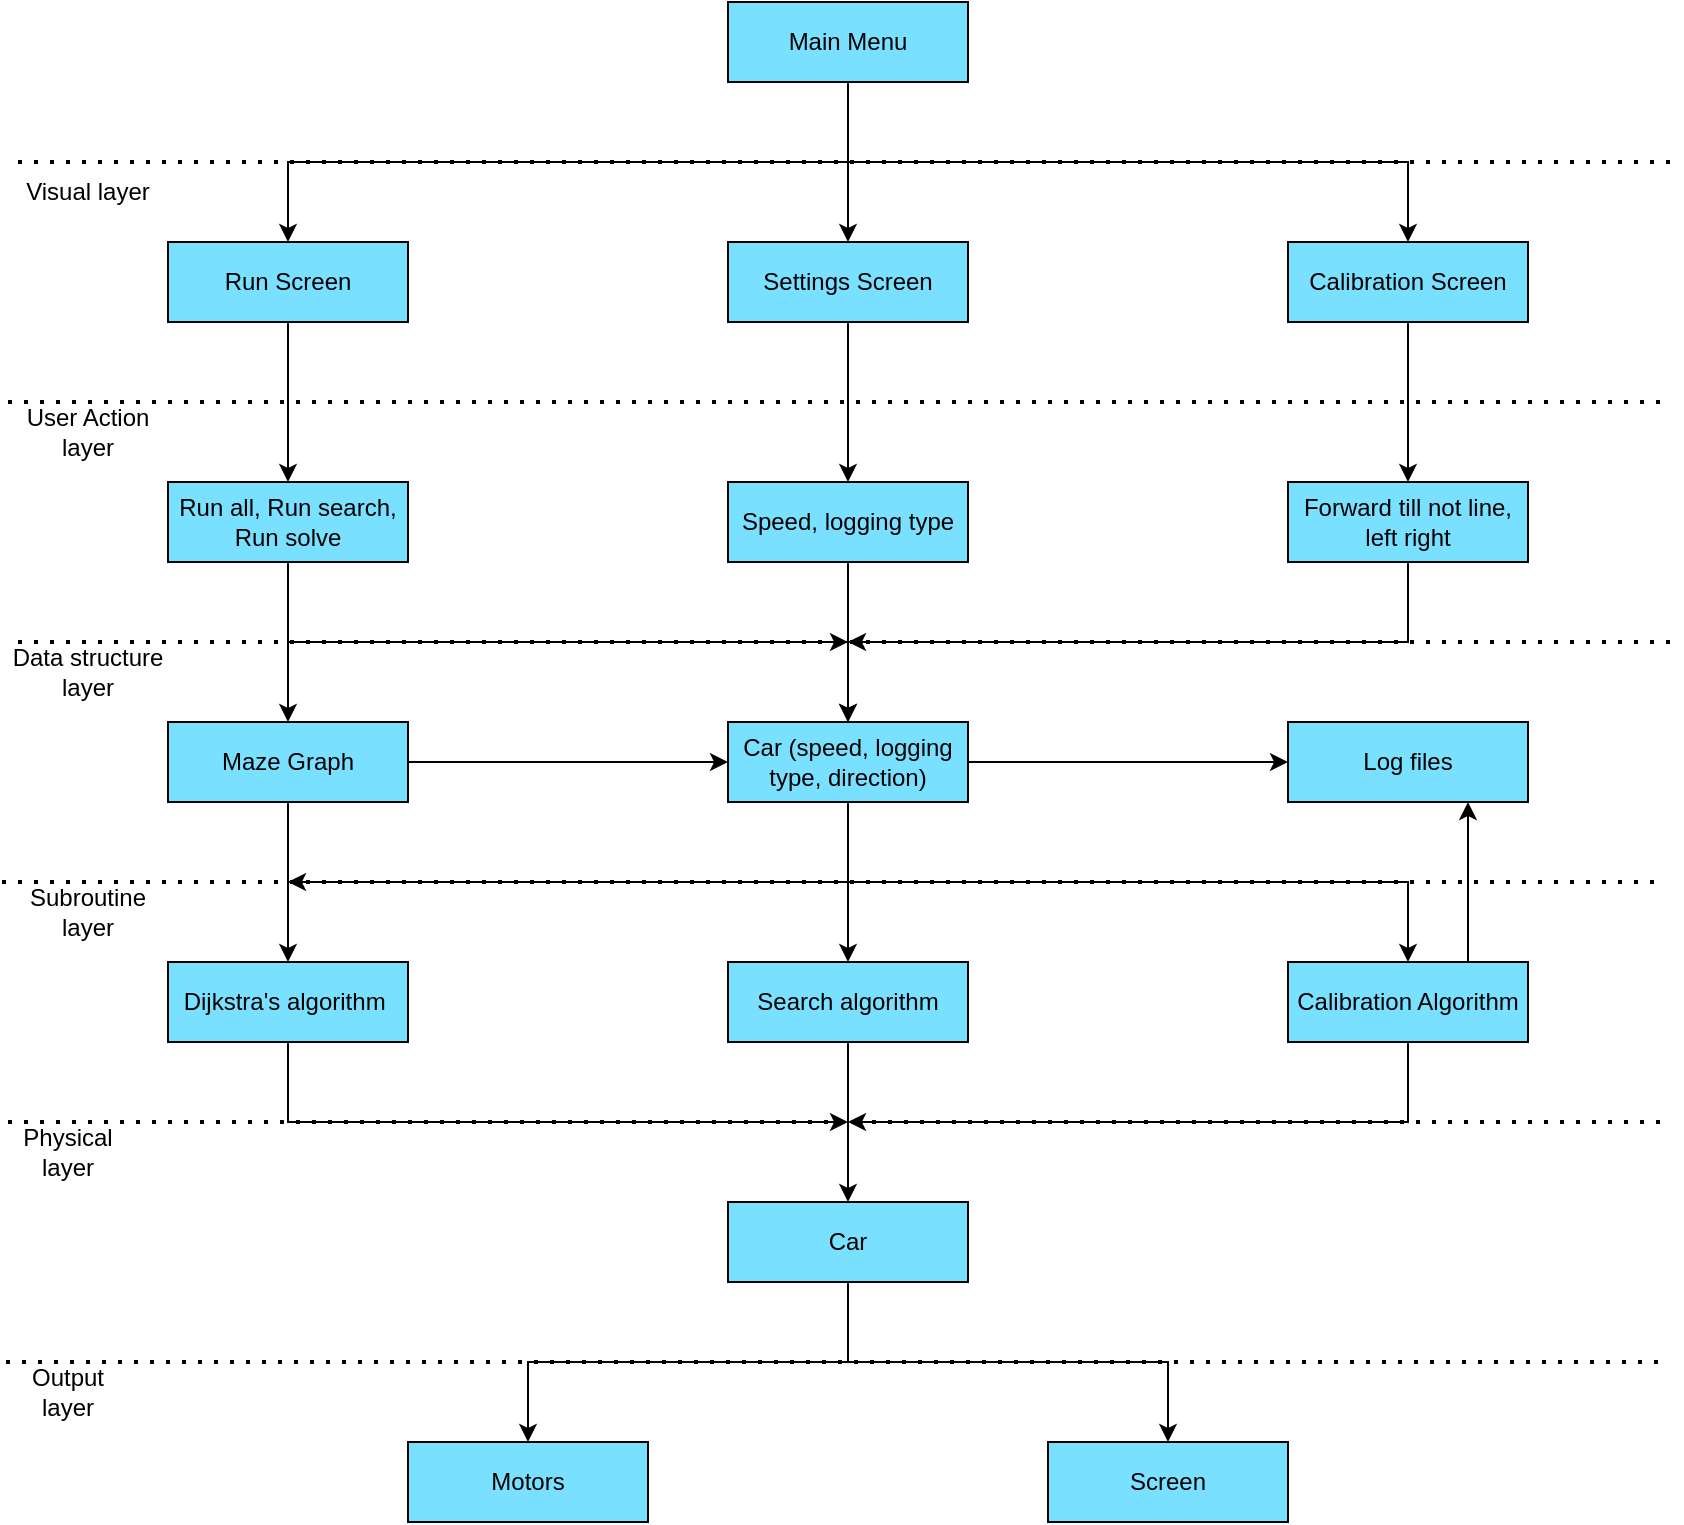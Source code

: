 <mxfile version="20.5.3" type="device"><diagram id="nQzQLeUn00zasdM9hyCi" name="Page-1"><mxGraphModel dx="2249" dy="772" grid="1" gridSize="10" guides="1" tooltips="1" connect="1" arrows="1" fold="1" page="1" pageScale="1" pageWidth="827" pageHeight="1169" math="0" shadow="0"><root><mxCell id="0"/><mxCell id="1" parent="0"/><mxCell id="uEZFOiQ9GfCFmUN0sbp2-1" value="Main Menu" style="rounded=0;whiteSpace=wrap;html=1;fillColor=#7AE0FF;" vertex="1" parent="1"><mxGeometry x="360" y="40" width="120" height="40" as="geometry"/></mxCell><mxCell id="uEZFOiQ9GfCFmUN0sbp2-3" value="Run Screen" style="rounded=0;whiteSpace=wrap;html=1;fillColor=#7AE0FF;" vertex="1" parent="1"><mxGeometry x="80" y="160" width="120" height="40" as="geometry"/></mxCell><mxCell id="uEZFOiQ9GfCFmUN0sbp2-4" value="Settings Screen" style="rounded=0;whiteSpace=wrap;html=1;fillColor=#7AE0FF;" vertex="1" parent="1"><mxGeometry x="360" y="160" width="120" height="40" as="geometry"/></mxCell><mxCell id="uEZFOiQ9GfCFmUN0sbp2-5" value="Calibration Screen" style="rounded=0;whiteSpace=wrap;html=1;fillColor=#7AE0FF;" vertex="1" parent="1"><mxGeometry x="640" y="160" width="120" height="40" as="geometry"/></mxCell><mxCell id="uEZFOiQ9GfCFmUN0sbp2-8" value="" style="endArrow=classic;html=1;rounded=0;entryX=0.5;entryY=0;entryDx=0;entryDy=0;exitX=0.5;exitY=1;exitDx=0;exitDy=0;" edge="1" parent="1" source="uEZFOiQ9GfCFmUN0sbp2-1" target="uEZFOiQ9GfCFmUN0sbp2-3"><mxGeometry width="50" height="50" relative="1" as="geometry"><mxPoint x="420" y="130" as="sourcePoint"/><mxPoint x="440" y="370" as="targetPoint"/><Array as="points"><mxPoint x="420" y="120"/><mxPoint x="140" y="120"/></Array></mxGeometry></mxCell><mxCell id="uEZFOiQ9GfCFmUN0sbp2-9" value="" style="endArrow=classic;html=1;rounded=0;entryX=0.5;entryY=0;entryDx=0;entryDy=0;" edge="1" parent="1" target="uEZFOiQ9GfCFmUN0sbp2-4"><mxGeometry width="50" height="50" relative="1" as="geometry"><mxPoint x="420" y="80" as="sourcePoint"/><mxPoint x="440" y="370" as="targetPoint"/></mxGeometry></mxCell><mxCell id="uEZFOiQ9GfCFmUN0sbp2-10" value="" style="endArrow=classic;html=1;rounded=0;exitX=0.5;exitY=1;exitDx=0;exitDy=0;entryX=0.5;entryY=0;entryDx=0;entryDy=0;" edge="1" parent="1" source="uEZFOiQ9GfCFmUN0sbp2-1" target="uEZFOiQ9GfCFmUN0sbp2-5"><mxGeometry width="50" height="50" relative="1" as="geometry"><mxPoint x="390" y="420" as="sourcePoint"/><mxPoint x="440" y="370" as="targetPoint"/><Array as="points"><mxPoint x="420" y="120"/><mxPoint x="700" y="120"/></Array></mxGeometry></mxCell><mxCell id="uEZFOiQ9GfCFmUN0sbp2-11" value="Run all, Run search, Run solve" style="rounded=0;whiteSpace=wrap;html=1;fillColor=#7AE0FF;" vertex="1" parent="1"><mxGeometry x="80" y="280" width="120" height="40" as="geometry"/></mxCell><mxCell id="uEZFOiQ9GfCFmUN0sbp2-12" value="Speed, logging type" style="rounded=0;whiteSpace=wrap;html=1;fillColor=#7AE0FF;" vertex="1" parent="1"><mxGeometry x="360" y="280" width="120" height="40" as="geometry"/></mxCell><mxCell id="uEZFOiQ9GfCFmUN0sbp2-13" value="Forward till not line, left right" style="rounded=0;whiteSpace=wrap;html=1;fillColor=#7AE0FF;" vertex="1" parent="1"><mxGeometry x="640" y="280" width="120" height="40" as="geometry"/></mxCell><mxCell id="uEZFOiQ9GfCFmUN0sbp2-14" value="Maze Graph" style="rounded=0;whiteSpace=wrap;html=1;fillColor=#7AE0FF;" vertex="1" parent="1"><mxGeometry x="80" y="400" width="120" height="40" as="geometry"/></mxCell><mxCell id="uEZFOiQ9GfCFmUN0sbp2-15" value="Car (speed, logging type, direction)" style="rounded=0;whiteSpace=wrap;html=1;fillColor=#7AE0FF;" vertex="1" parent="1"><mxGeometry x="360" y="400" width="120" height="40" as="geometry"/></mxCell><mxCell id="uEZFOiQ9GfCFmUN0sbp2-16" value="Dijkstra's algorithm&amp;nbsp;" style="rounded=0;whiteSpace=wrap;html=1;fillColor=#7AE0FF;" vertex="1" parent="1"><mxGeometry x="80" y="520" width="120" height="40" as="geometry"/></mxCell><mxCell id="uEZFOiQ9GfCFmUN0sbp2-17" value="Search algorithm" style="rounded=0;whiteSpace=wrap;html=1;fillColor=#7AE0FF;" vertex="1" parent="1"><mxGeometry x="360" y="520" width="120" height="40" as="geometry"/></mxCell><mxCell id="uEZFOiQ9GfCFmUN0sbp2-18" value="Calibration Algorithm" style="rounded=0;whiteSpace=wrap;html=1;fillColor=#7AE0FF;" vertex="1" parent="1"><mxGeometry x="640" y="520" width="120" height="40" as="geometry"/></mxCell><mxCell id="uEZFOiQ9GfCFmUN0sbp2-19" value="Car" style="rounded=0;whiteSpace=wrap;html=1;fillColor=#7AE0FF;" vertex="1" parent="1"><mxGeometry x="360" y="640" width="120" height="40" as="geometry"/></mxCell><mxCell id="uEZFOiQ9GfCFmUN0sbp2-20" value="Motors" style="rounded=0;whiteSpace=wrap;html=1;fillColor=#7AE0FF;" vertex="1" parent="1"><mxGeometry x="200" y="760" width="120" height="40" as="geometry"/></mxCell><mxCell id="uEZFOiQ9GfCFmUN0sbp2-21" value="Screen" style="rounded=0;whiteSpace=wrap;html=1;fillColor=#7AE0FF;" vertex="1" parent="1"><mxGeometry x="520" y="760" width="120" height="40" as="geometry"/></mxCell><mxCell id="uEZFOiQ9GfCFmUN0sbp2-22" value="Log files" style="rounded=0;whiteSpace=wrap;html=1;fillColor=#7AE0FF;" vertex="1" parent="1"><mxGeometry x="640" y="400" width="120" height="40" as="geometry"/></mxCell><mxCell id="uEZFOiQ9GfCFmUN0sbp2-23" value="" style="endArrow=classic;html=1;rounded=0;exitX=0.5;exitY=1;exitDx=0;exitDy=0;entryX=0.5;entryY=0;entryDx=0;entryDy=0;" edge="1" parent="1" source="uEZFOiQ9GfCFmUN0sbp2-3" target="uEZFOiQ9GfCFmUN0sbp2-11"><mxGeometry width="50" height="50" relative="1" as="geometry"><mxPoint x="390" y="400" as="sourcePoint"/><mxPoint x="440" y="350" as="targetPoint"/></mxGeometry></mxCell><mxCell id="uEZFOiQ9GfCFmUN0sbp2-24" value="" style="endArrow=classic;html=1;rounded=0;exitX=0.5;exitY=1;exitDx=0;exitDy=0;entryX=0.5;entryY=0;entryDx=0;entryDy=0;" edge="1" parent="1" source="uEZFOiQ9GfCFmUN0sbp2-4" target="uEZFOiQ9GfCFmUN0sbp2-12"><mxGeometry width="50" height="50" relative="1" as="geometry"><mxPoint x="470" y="190" as="sourcePoint"/><mxPoint x="470" y="270" as="targetPoint"/></mxGeometry></mxCell><mxCell id="uEZFOiQ9GfCFmUN0sbp2-25" value="" style="endArrow=classic;html=1;rounded=0;entryX=0.5;entryY=0;entryDx=0;entryDy=0;exitX=0.5;exitY=1;exitDx=0;exitDy=0;" edge="1" parent="1" source="uEZFOiQ9GfCFmUN0sbp2-5" target="uEZFOiQ9GfCFmUN0sbp2-13"><mxGeometry width="50" height="50" relative="1" as="geometry"><mxPoint x="620.5" y="200" as="sourcePoint"/><mxPoint x="620" y="280" as="targetPoint"/></mxGeometry></mxCell><mxCell id="uEZFOiQ9GfCFmUN0sbp2-26" value="" style="endArrow=classic;html=1;rounded=0;exitX=0.5;exitY=1;exitDx=0;exitDy=0;entryX=0.5;entryY=0;entryDx=0;entryDy=0;" edge="1" parent="1" source="uEZFOiQ9GfCFmUN0sbp2-11" target="uEZFOiQ9GfCFmUN0sbp2-14"><mxGeometry width="50" height="50" relative="1" as="geometry"><mxPoint x="200" y="380" as="sourcePoint"/><mxPoint x="250" y="330" as="targetPoint"/></mxGeometry></mxCell><mxCell id="uEZFOiQ9GfCFmUN0sbp2-27" value="" style="endArrow=classic;html=1;rounded=0;exitX=0.5;exitY=1;exitDx=0;exitDy=0;entryX=0.5;entryY=0;entryDx=0;entryDy=0;" edge="1" parent="1" source="uEZFOiQ9GfCFmUN0sbp2-11" target="uEZFOiQ9GfCFmUN0sbp2-15"><mxGeometry width="50" height="50" relative="1" as="geometry"><mxPoint x="390" y="400" as="sourcePoint"/><mxPoint x="440" y="350" as="targetPoint"/><Array as="points"><mxPoint x="140" y="360"/><mxPoint x="420" y="360"/></Array></mxGeometry></mxCell><mxCell id="uEZFOiQ9GfCFmUN0sbp2-28" value="" style="endArrow=classic;html=1;rounded=0;exitX=0.5;exitY=1;exitDx=0;exitDy=0;entryX=0.5;entryY=0;entryDx=0;entryDy=0;" edge="1" parent="1" source="uEZFOiQ9GfCFmUN0sbp2-12" target="uEZFOiQ9GfCFmUN0sbp2-15"><mxGeometry width="50" height="50" relative="1" as="geometry"><mxPoint x="390" y="400" as="sourcePoint"/><mxPoint x="440" y="350" as="targetPoint"/></mxGeometry></mxCell><mxCell id="uEZFOiQ9GfCFmUN0sbp2-30" value="" style="endArrow=classic;html=1;rounded=0;" edge="1" parent="1"><mxGeometry width="50" height="50" relative="1" as="geometry"><mxPoint x="320" y="360" as="sourcePoint"/><mxPoint x="420" y="360" as="targetPoint"/></mxGeometry></mxCell><mxCell id="uEZFOiQ9GfCFmUN0sbp2-31" value="" style="endArrow=classic;html=1;rounded=0;exitX=0.5;exitY=1;exitDx=0;exitDy=0;" edge="1" parent="1" source="uEZFOiQ9GfCFmUN0sbp2-13"><mxGeometry width="50" height="50" relative="1" as="geometry"><mxPoint x="390" y="400" as="sourcePoint"/><mxPoint x="420" y="360" as="targetPoint"/><Array as="points"><mxPoint x="700" y="360"/></Array></mxGeometry></mxCell><mxCell id="uEZFOiQ9GfCFmUN0sbp2-32" value="" style="endArrow=classic;html=1;rounded=0;exitX=1;exitY=0.5;exitDx=0;exitDy=0;entryX=0;entryY=0.5;entryDx=0;entryDy=0;" edge="1" parent="1" source="uEZFOiQ9GfCFmUN0sbp2-14" target="uEZFOiQ9GfCFmUN0sbp2-15"><mxGeometry width="50" height="50" relative="1" as="geometry"><mxPoint x="390" y="400" as="sourcePoint"/><mxPoint x="440" y="350" as="targetPoint"/></mxGeometry></mxCell><mxCell id="uEZFOiQ9GfCFmUN0sbp2-36" value="" style="endArrow=classic;html=1;rounded=0;exitX=1;exitY=0.5;exitDx=0;exitDy=0;entryX=0;entryY=0.5;entryDx=0;entryDy=0;" edge="1" parent="1" source="uEZFOiQ9GfCFmUN0sbp2-15" target="uEZFOiQ9GfCFmUN0sbp2-22"><mxGeometry width="50" height="50" relative="1" as="geometry"><mxPoint x="390" y="400" as="sourcePoint"/><mxPoint x="440" y="350" as="targetPoint"/></mxGeometry></mxCell><mxCell id="uEZFOiQ9GfCFmUN0sbp2-37" value="" style="endArrow=classic;html=1;rounded=0;exitX=0.5;exitY=1;exitDx=0;exitDy=0;entryX=0.5;entryY=0;entryDx=0;entryDy=0;" edge="1" parent="1" source="uEZFOiQ9GfCFmUN0sbp2-15" target="uEZFOiQ9GfCFmUN0sbp2-17"><mxGeometry width="50" height="50" relative="1" as="geometry"><mxPoint x="390" y="400" as="sourcePoint"/><mxPoint x="440" y="350" as="targetPoint"/></mxGeometry></mxCell><mxCell id="uEZFOiQ9GfCFmUN0sbp2-39" value="" style="endArrow=classic;html=1;rounded=0;exitX=0.5;exitY=1;exitDx=0;exitDy=0;" edge="1" parent="1" source="uEZFOiQ9GfCFmUN0sbp2-15"><mxGeometry width="50" height="50" relative="1" as="geometry"><mxPoint x="390" y="400" as="sourcePoint"/><mxPoint x="140" y="480" as="targetPoint"/><Array as="points"><mxPoint x="420" y="480"/></Array></mxGeometry></mxCell><mxCell id="uEZFOiQ9GfCFmUN0sbp2-40" value="" style="endArrow=classic;html=1;rounded=0;exitX=0.5;exitY=1;exitDx=0;exitDy=0;entryX=0.5;entryY=0;entryDx=0;entryDy=0;" edge="1" parent="1" source="uEZFOiQ9GfCFmUN0sbp2-14" target="uEZFOiQ9GfCFmUN0sbp2-16"><mxGeometry width="50" height="50" relative="1" as="geometry"><mxPoint x="220" y="480" as="sourcePoint"/><mxPoint x="270" y="430" as="targetPoint"/></mxGeometry></mxCell><mxCell id="uEZFOiQ9GfCFmUN0sbp2-41" value="" style="endArrow=classic;html=1;rounded=0;exitX=0.5;exitY=1;exitDx=0;exitDy=0;entryX=0.5;entryY=0;entryDx=0;entryDy=0;" edge="1" parent="1" source="uEZFOiQ9GfCFmUN0sbp2-15" target="uEZFOiQ9GfCFmUN0sbp2-18"><mxGeometry width="50" height="50" relative="1" as="geometry"><mxPoint x="490" y="470" as="sourcePoint"/><mxPoint x="540" y="420" as="targetPoint"/><Array as="points"><mxPoint x="420" y="480"/><mxPoint x="700" y="480"/></Array></mxGeometry></mxCell><mxCell id="uEZFOiQ9GfCFmUN0sbp2-42" value="" style="endArrow=classic;html=1;rounded=0;exitX=0.75;exitY=0;exitDx=0;exitDy=0;entryX=0.75;entryY=1;entryDx=0;entryDy=0;" edge="1" parent="1" source="uEZFOiQ9GfCFmUN0sbp2-18" target="uEZFOiQ9GfCFmUN0sbp2-22"><mxGeometry width="50" height="50" relative="1" as="geometry"><mxPoint x="390" y="400" as="sourcePoint"/><mxPoint x="440" y="350" as="targetPoint"/></mxGeometry></mxCell><mxCell id="uEZFOiQ9GfCFmUN0sbp2-43" value="" style="endArrow=classic;html=1;rounded=0;exitX=0.5;exitY=1;exitDx=0;exitDy=0;entryX=0.5;entryY=0;entryDx=0;entryDy=0;" edge="1" parent="1" source="uEZFOiQ9GfCFmUN0sbp2-17" target="uEZFOiQ9GfCFmUN0sbp2-19"><mxGeometry width="50" height="50" relative="1" as="geometry"><mxPoint x="390" y="530" as="sourcePoint"/><mxPoint x="440" y="480" as="targetPoint"/></mxGeometry></mxCell><mxCell id="uEZFOiQ9GfCFmUN0sbp2-47" value="" style="endArrow=classic;html=1;rounded=0;exitX=0.5;exitY=1;exitDx=0;exitDy=0;" edge="1" parent="1" source="uEZFOiQ9GfCFmUN0sbp2-16"><mxGeometry width="50" height="50" relative="1" as="geometry"><mxPoint x="220" y="610" as="sourcePoint"/><mxPoint x="420" y="600" as="targetPoint"/><Array as="points"><mxPoint x="140" y="600"/></Array></mxGeometry></mxCell><mxCell id="uEZFOiQ9GfCFmUN0sbp2-48" value="" style="endArrow=classic;html=1;rounded=0;exitX=0.5;exitY=1;exitDx=0;exitDy=0;" edge="1" parent="1" source="uEZFOiQ9GfCFmUN0sbp2-18"><mxGeometry width="50" height="50" relative="1" as="geometry"><mxPoint x="390" y="530" as="sourcePoint"/><mxPoint x="420" y="600" as="targetPoint"/><Array as="points"><mxPoint x="700" y="600"/></Array></mxGeometry></mxCell><mxCell id="uEZFOiQ9GfCFmUN0sbp2-49" value="" style="endArrow=classic;html=1;rounded=0;exitX=0.5;exitY=1;exitDx=0;exitDy=0;entryX=0.5;entryY=0;entryDx=0;entryDy=0;" edge="1" parent="1" source="uEZFOiQ9GfCFmUN0sbp2-19" target="uEZFOiQ9GfCFmUN0sbp2-20"><mxGeometry width="50" height="50" relative="1" as="geometry"><mxPoint x="389" y="780" as="sourcePoint"/><mxPoint x="260" y="740" as="targetPoint"/><Array as="points"><mxPoint x="420" y="720"/><mxPoint x="260" y="720"/></Array></mxGeometry></mxCell><mxCell id="uEZFOiQ9GfCFmUN0sbp2-50" value="" style="endArrow=classic;html=1;rounded=0;exitX=0.5;exitY=1;exitDx=0;exitDy=0;entryX=0.5;entryY=0;entryDx=0;entryDy=0;" edge="1" parent="1" source="uEZFOiQ9GfCFmUN0sbp2-19" target="uEZFOiQ9GfCFmUN0sbp2-21"><mxGeometry width="50" height="50" relative="1" as="geometry"><mxPoint x="555" y="685" as="sourcePoint"/><mxPoint x="605" y="635" as="targetPoint"/><Array as="points"><mxPoint x="420" y="720"/><mxPoint x="580" y="720"/></Array></mxGeometry></mxCell><mxCell id="uEZFOiQ9GfCFmUN0sbp2-53" value="" style="endArrow=none;dashed=1;html=1;dashPattern=1 3;strokeWidth=2;rounded=0;" edge="1" parent="1"><mxGeometry width="50" height="50" relative="1" as="geometry"><mxPoint y="240" as="sourcePoint"/><mxPoint x="830" y="240" as="targetPoint"/></mxGeometry></mxCell><mxCell id="uEZFOiQ9GfCFmUN0sbp2-54" value="" style="endArrow=none;dashed=1;html=1;dashPattern=1 3;strokeWidth=2;rounded=0;" edge="1" parent="1"><mxGeometry width="50" height="50" relative="1" as="geometry"><mxPoint x="5" y="360" as="sourcePoint"/><mxPoint x="835" y="360" as="targetPoint"/></mxGeometry></mxCell><mxCell id="uEZFOiQ9GfCFmUN0sbp2-55" value="" style="endArrow=none;dashed=1;html=1;dashPattern=1 3;strokeWidth=2;rounded=0;" edge="1" parent="1"><mxGeometry width="50" height="50" relative="1" as="geometry"><mxPoint x="-3" y="480" as="sourcePoint"/><mxPoint x="827" y="480" as="targetPoint"/></mxGeometry></mxCell><mxCell id="uEZFOiQ9GfCFmUN0sbp2-56" value="" style="endArrow=none;dashed=1;html=1;dashPattern=1 3;strokeWidth=2;rounded=0;" edge="1" parent="1"><mxGeometry width="50" height="50" relative="1" as="geometry"><mxPoint y="600" as="sourcePoint"/><mxPoint x="830" y="600" as="targetPoint"/></mxGeometry></mxCell><mxCell id="uEZFOiQ9GfCFmUN0sbp2-57" value="" style="endArrow=none;dashed=1;html=1;dashPattern=1 3;strokeWidth=2;rounded=0;" edge="1" parent="1"><mxGeometry width="50" height="50" relative="1" as="geometry"><mxPoint x="5" y="120" as="sourcePoint"/><mxPoint x="835" y="120" as="targetPoint"/></mxGeometry></mxCell><mxCell id="uEZFOiQ9GfCFmUN0sbp2-58" value="" style="endArrow=none;dashed=1;html=1;dashPattern=1 3;strokeWidth=2;rounded=0;" edge="1" parent="1"><mxGeometry width="50" height="50" relative="1" as="geometry"><mxPoint x="-1" y="720" as="sourcePoint"/><mxPoint x="829" y="720" as="targetPoint"/></mxGeometry></mxCell><mxCell id="uEZFOiQ9GfCFmUN0sbp2-59" value="Visual layer" style="text;html=1;strokeColor=none;fillColor=none;align=center;verticalAlign=middle;whiteSpace=wrap;rounded=0;" vertex="1" parent="1"><mxGeometry y="120" width="80" height="30" as="geometry"/></mxCell><mxCell id="uEZFOiQ9GfCFmUN0sbp2-61" value="User Action layer" style="text;html=1;strokeColor=none;fillColor=none;align=center;verticalAlign=middle;whiteSpace=wrap;rounded=0;" vertex="1" parent="1"><mxGeometry y="240" width="80" height="30" as="geometry"/></mxCell><mxCell id="uEZFOiQ9GfCFmUN0sbp2-62" value="Data structure layer" style="text;html=1;strokeColor=none;fillColor=none;align=center;verticalAlign=middle;whiteSpace=wrap;rounded=0;" vertex="1" parent="1"><mxGeometry y="360" width="80" height="30" as="geometry"/></mxCell><mxCell id="uEZFOiQ9GfCFmUN0sbp2-64" value="Subroutine layer" style="text;html=1;strokeColor=none;fillColor=none;align=center;verticalAlign=middle;whiteSpace=wrap;rounded=0;" vertex="1" parent="1"><mxGeometry y="480" width="80" height="30" as="geometry"/></mxCell><mxCell id="uEZFOiQ9GfCFmUN0sbp2-65" value="Physical layer" style="text;html=1;strokeColor=none;fillColor=none;align=center;verticalAlign=middle;whiteSpace=wrap;rounded=0;" vertex="1" parent="1"><mxGeometry y="600" width="60" height="30" as="geometry"/></mxCell><mxCell id="uEZFOiQ9GfCFmUN0sbp2-66" value="Output layer" style="text;html=1;strokeColor=none;fillColor=none;align=center;verticalAlign=middle;whiteSpace=wrap;rounded=0;" vertex="1" parent="1"><mxGeometry y="720" width="60" height="30" as="geometry"/></mxCell></root></mxGraphModel></diagram></mxfile>